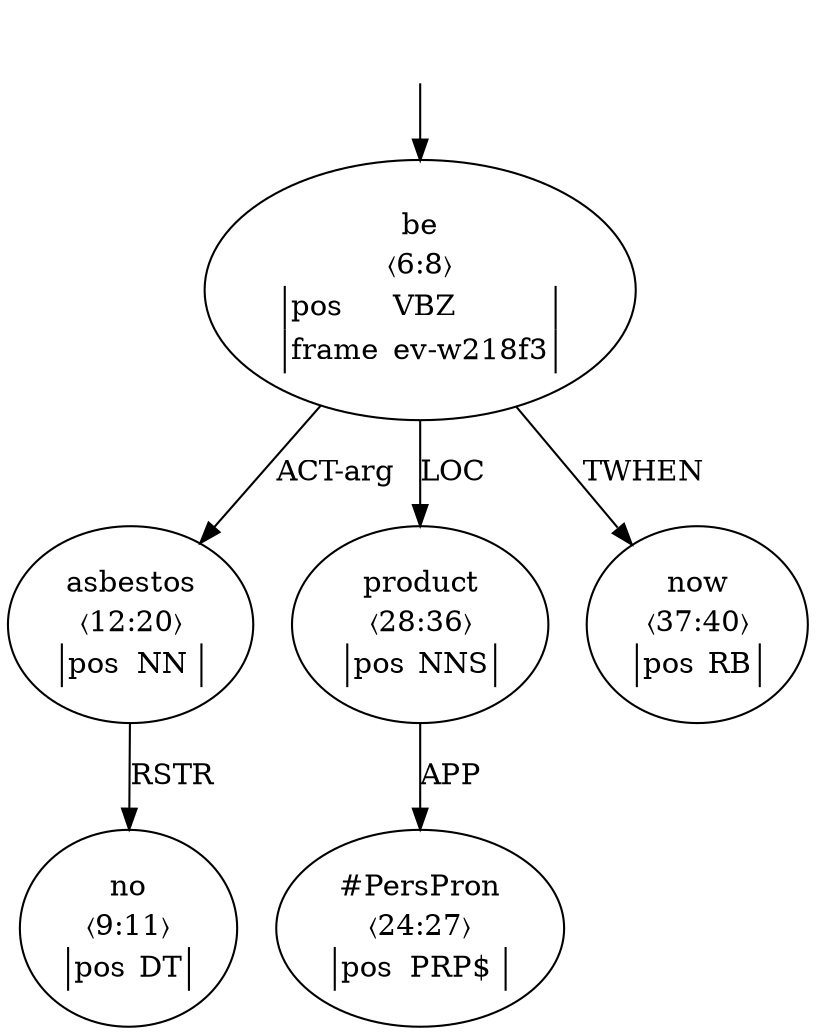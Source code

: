 digraph "20003007" {
  top [ style=invis ];
  top -> 1;
  1 [ label=<<table align="center" border="0" cellspacing="0"><tr><td colspan="2">be</td></tr><tr><td colspan="2">〈6:8〉</td></tr><tr><td sides="l" border="1" align="left">pos</td><td sides="r" border="1" align="left">VBZ</td></tr><tr><td sides="l" border="1" align="left">frame</td><td sides="r" border="1" align="left">ev-w218f3</td></tr></table>> ];
  2 [ label=<<table align="center" border="0" cellspacing="0"><tr><td colspan="2">no</td></tr><tr><td colspan="2">〈9:11〉</td></tr><tr><td sides="l" border="1" align="left">pos</td><td sides="r" border="1" align="left">DT</td></tr></table>> ];
  3 [ label=<<table align="center" border="0" cellspacing="0"><tr><td colspan="2">asbestos</td></tr><tr><td colspan="2">〈12:20〉</td></tr><tr><td sides="l" border="1" align="left">pos</td><td sides="r" border="1" align="left">NN</td></tr></table>> ];
  5 [ label=<<table align="center" border="0" cellspacing="0"><tr><td colspan="2">#PersPron</td></tr><tr><td colspan="2">〈24:27〉</td></tr><tr><td sides="l" border="1" align="left">pos</td><td sides="r" border="1" align="left">PRP$</td></tr></table>> ];
  6 [ label=<<table align="center" border="0" cellspacing="0"><tr><td colspan="2">product</td></tr><tr><td colspan="2">〈28:36〉</td></tr><tr><td sides="l" border="1" align="left">pos</td><td sides="r" border="1" align="left">NNS</td></tr></table>> ];
  7 [ label=<<table align="center" border="0" cellspacing="0"><tr><td colspan="2">now</td></tr><tr><td colspan="2">〈37:40〉</td></tr><tr><td sides="l" border="1" align="left">pos</td><td sides="r" border="1" align="left">RB</td></tr></table>> ];
  1 -> 7 [ label="TWHEN" ];
  3 -> 2 [ label="RSTR" ];
  1 -> 6 [ label="LOC" ];
  1 -> 3 [ label="ACT-arg" ];
  6 -> 5 [ label="APP" ];
}

